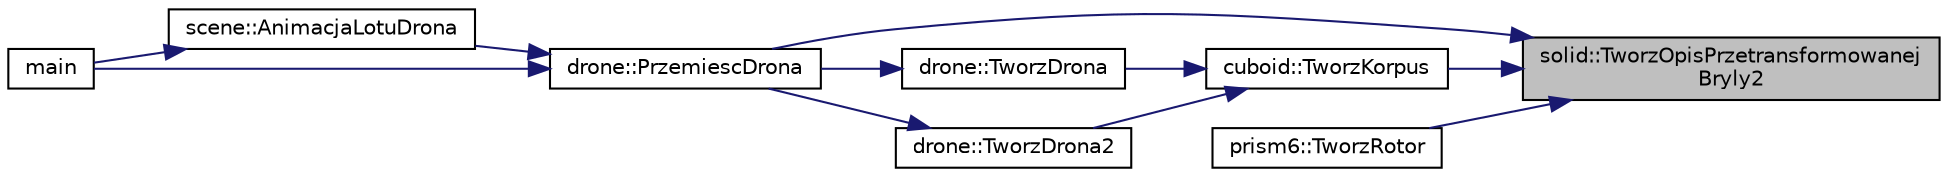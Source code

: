 digraph "solid::TworzOpisPrzetransformowanejBryly2"
{
 // LATEX_PDF_SIZE
  edge [fontname="Helvetica",fontsize="10",labelfontname="Helvetica",labelfontsize="10"];
  node [fontname="Helvetica",fontsize="10",shape=record];
  rankdir="RL";
  Node1 [label="solid::TworzOpisPrzetransformowanej\lBryly2",height=0.2,width=0.4,color="black", fillcolor="grey75", style="filled", fontcolor="black",tooltip="Function resposible for proper inter-file savenigs."];
  Node1 -> Node2 [dir="back",color="midnightblue",fontsize="10",style="solid",fontname="Helvetica"];
  Node2 [label="drone::PrzemiescDrona",height=0.2,width=0.4,color="black", fillcolor="white", style="filled",URL="$classdrone.html#a1dc016c21658e0519838b3c0ee754daf",tooltip="Function responsible for drone's movement."];
  Node2 -> Node3 [dir="back",color="midnightblue",fontsize="10",style="solid",fontname="Helvetica"];
  Node3 [label="scene::AnimacjaLotuDrona",height=0.2,width=0.4,color="black", fillcolor="white", style="filled",URL="$classscene.html#ac40af55578dba20accd5dff6875aa613",tooltip="Function responsible for drone's flight animation."];
  Node3 -> Node4 [dir="back",color="midnightblue",fontsize="10",style="solid",fontname="Helvetica"];
  Node4 [label="main",height=0.2,width=0.4,color="black", fillcolor="white", style="filled",URL="$main_8cpp.html#ae66f6b31b5ad750f1fe042a706a4e3d4",tooltip="Main function where all the magic happens :))"];
  Node2 -> Node4 [dir="back",color="midnightblue",fontsize="10",style="solid",fontname="Helvetica"];
  Node1 -> Node5 [dir="back",color="midnightblue",fontsize="10",style="solid",fontname="Helvetica"];
  Node5 [label="cuboid::TworzKorpus",height=0.2,width=0.4,color="black", fillcolor="white", style="filled",URL="$classcuboid.html#a58d8a6ea6dfa7f4b30eecf3d26cef875",tooltip="Function that creates body of a drone."];
  Node5 -> Node6 [dir="back",color="midnightblue",fontsize="10",style="solid",fontname="Helvetica"];
  Node6 [label="drone::TworzDrona",height=0.2,width=0.4,color="black", fillcolor="white", style="filled",URL="$classdrone.html#aba5623fe1bac75b7d0b2382178090e6d",tooltip="Function that creates all parts of a drone."];
  Node6 -> Node2 [dir="back",color="midnightblue",fontsize="10",style="solid",fontname="Helvetica"];
  Node5 -> Node7 [dir="back",color="midnightblue",fontsize="10",style="solid",fontname="Helvetica"];
  Node7 [label="drone::TworzDrona2",height=0.2,width=0.4,color="black", fillcolor="white", style="filled",URL="$classdrone.html#a135ad9f645af6bfecd2840461e5dd770",tooltip=" "];
  Node7 -> Node2 [dir="back",color="midnightblue",fontsize="10",style="solid",fontname="Helvetica"];
  Node1 -> Node8 [dir="back",color="midnightblue",fontsize="10",style="solid",fontname="Helvetica"];
  Node8 [label="prism6::TworzRotor",height=0.2,width=0.4,color="black", fillcolor="white", style="filled",URL="$classprism6.html#a758ab33b9212ad016f7d6ed5f4a5fd40",tooltip="Function resposible for creating an airscrew of a drone."];
}
